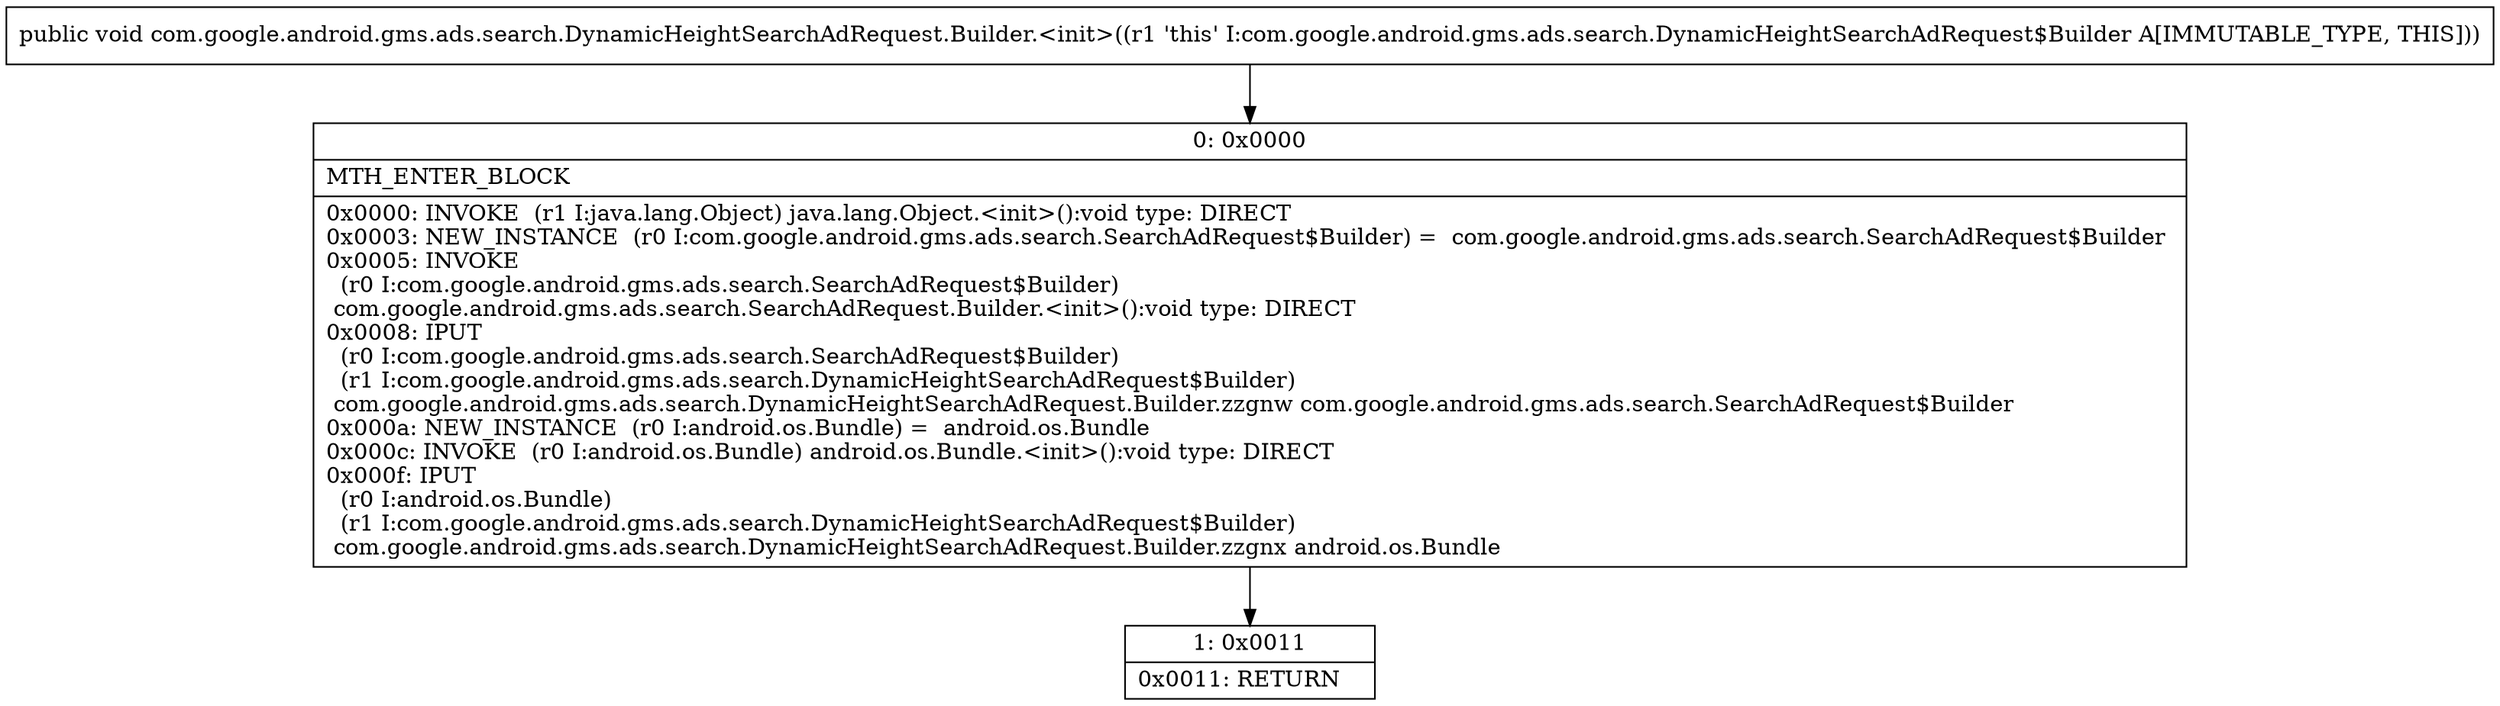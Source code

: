 digraph "CFG forcom.google.android.gms.ads.search.DynamicHeightSearchAdRequest.Builder.\<init\>()V" {
Node_0 [shape=record,label="{0\:\ 0x0000|MTH_ENTER_BLOCK\l|0x0000: INVOKE  (r1 I:java.lang.Object) java.lang.Object.\<init\>():void type: DIRECT \l0x0003: NEW_INSTANCE  (r0 I:com.google.android.gms.ads.search.SearchAdRequest$Builder) =  com.google.android.gms.ads.search.SearchAdRequest$Builder \l0x0005: INVOKE  \l  (r0 I:com.google.android.gms.ads.search.SearchAdRequest$Builder)\l com.google.android.gms.ads.search.SearchAdRequest.Builder.\<init\>():void type: DIRECT \l0x0008: IPUT  \l  (r0 I:com.google.android.gms.ads.search.SearchAdRequest$Builder)\l  (r1 I:com.google.android.gms.ads.search.DynamicHeightSearchAdRequest$Builder)\l com.google.android.gms.ads.search.DynamicHeightSearchAdRequest.Builder.zzgnw com.google.android.gms.ads.search.SearchAdRequest$Builder \l0x000a: NEW_INSTANCE  (r0 I:android.os.Bundle) =  android.os.Bundle \l0x000c: INVOKE  (r0 I:android.os.Bundle) android.os.Bundle.\<init\>():void type: DIRECT \l0x000f: IPUT  \l  (r0 I:android.os.Bundle)\l  (r1 I:com.google.android.gms.ads.search.DynamicHeightSearchAdRequest$Builder)\l com.google.android.gms.ads.search.DynamicHeightSearchAdRequest.Builder.zzgnx android.os.Bundle \l}"];
Node_1 [shape=record,label="{1\:\ 0x0011|0x0011: RETURN   \l}"];
MethodNode[shape=record,label="{public void com.google.android.gms.ads.search.DynamicHeightSearchAdRequest.Builder.\<init\>((r1 'this' I:com.google.android.gms.ads.search.DynamicHeightSearchAdRequest$Builder A[IMMUTABLE_TYPE, THIS])) }"];
MethodNode -> Node_0;
Node_0 -> Node_1;
}

